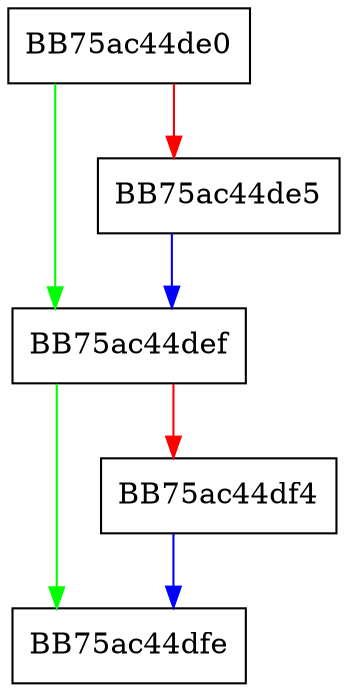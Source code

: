 digraph IsIOChunk {
  node [shape="box"];
  graph [splines=ortho];
  BB75ac44de0 -> BB75ac44def [color="green"];
  BB75ac44de0 -> BB75ac44de5 [color="red"];
  BB75ac44de5 -> BB75ac44def [color="blue"];
  BB75ac44def -> BB75ac44dfe [color="green"];
  BB75ac44def -> BB75ac44df4 [color="red"];
  BB75ac44df4 -> BB75ac44dfe [color="blue"];
}